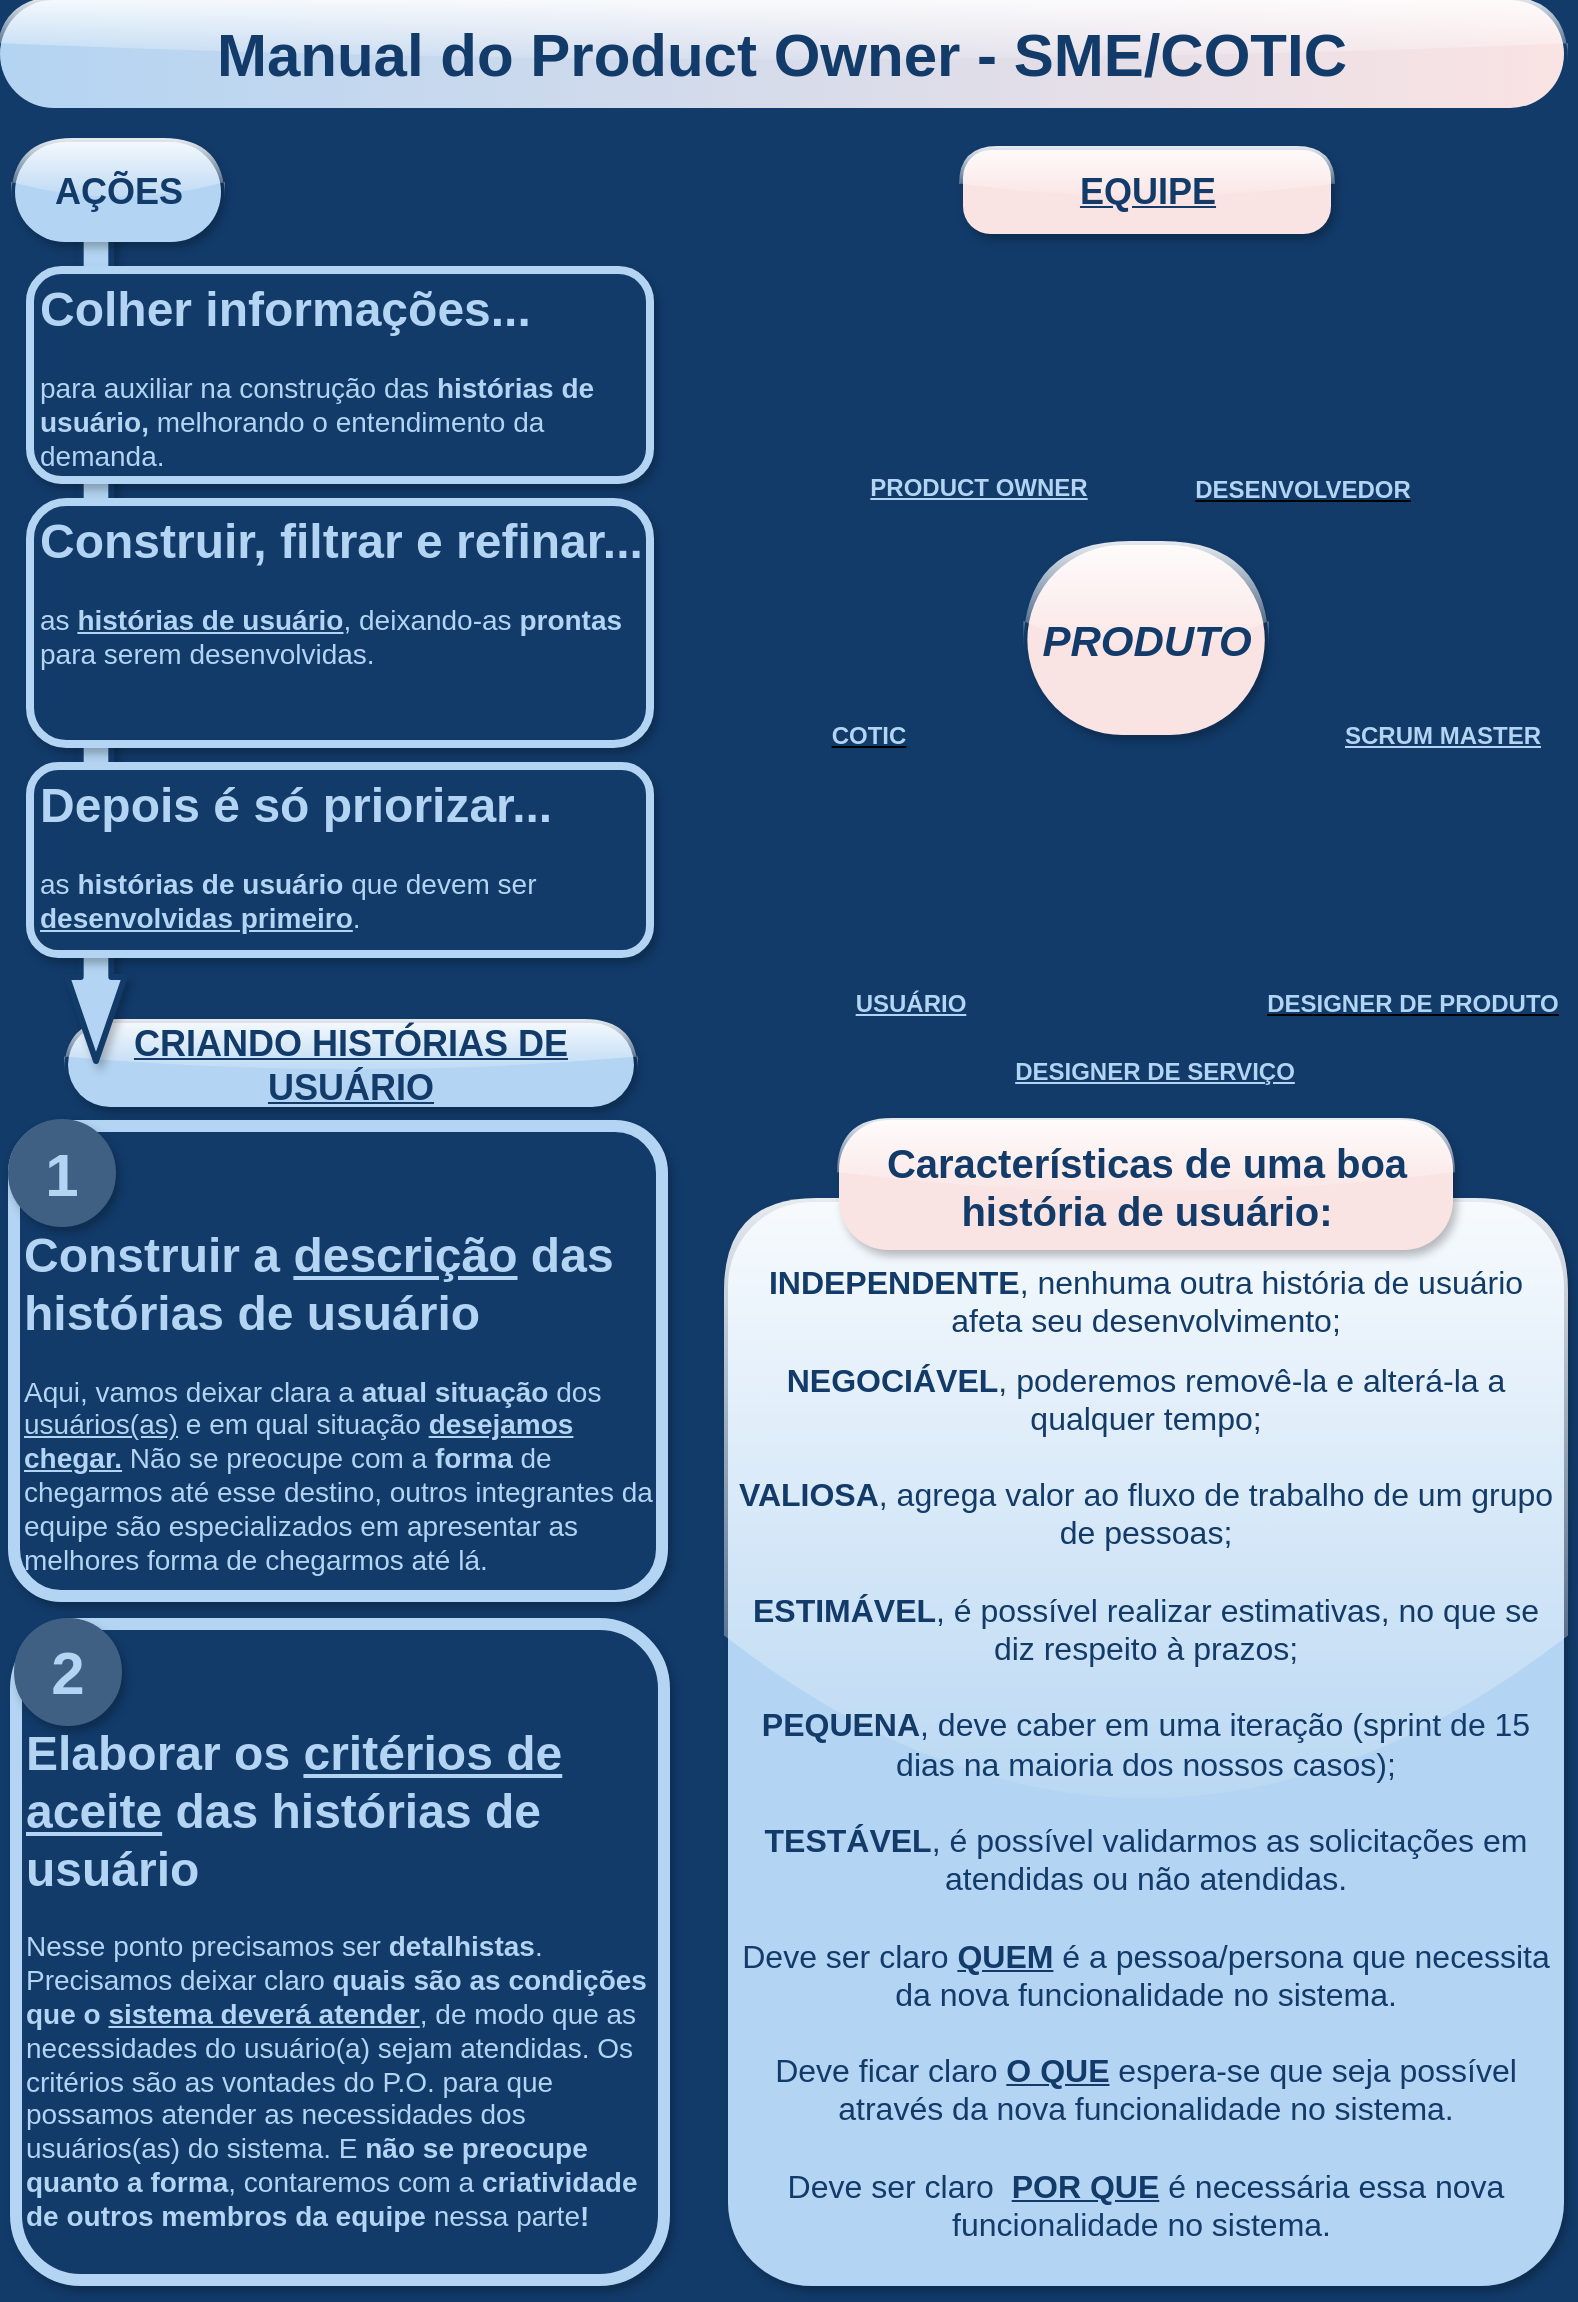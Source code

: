 <mxfile version="12.2.3" type="device" pages="1"><diagram id="JKY-wiaCKK-vyxLStYb8" name="Page-1"><mxGraphModel dx="2370" dy="1232" grid="0" gridSize="10" guides="1" tooltips="1" connect="1" arrows="1" fold="1" page="1" pageScale="1" pageWidth="827" pageHeight="1169" background="#123B6A" math="0" shadow="0"><root><mxCell id="0"/><mxCell id="1" parent="0"/><mxCell id="7E8-UjbcB-CwcvHx171b-8" value="&lt;font color=&quot;#123b6a&quot;&gt;&lt;span style=&quot;font-size: 18px&quot;&gt;&lt;b&gt;&lt;u&gt;CRIANDO HISTÓRIAS DE USUÁRIO&lt;/u&gt;&lt;/b&gt;&lt;/span&gt;&lt;/font&gt;" style="text;html=1;strokeColor=none;fillColor=#B3D4F2;align=center;verticalAlign=middle;whiteSpace=wrap;rounded=1;strokeWidth=4;perimeterSpacing=0;glass=1;shadow=1;comic=0;arcSize=50;" parent="1" vertex="1"><mxGeometry x="54" y="526.5" width="283" height="42" as="geometry"/></mxCell><mxCell id="7E8-UjbcB-CwcvHx171b-1" value="&lt;font style=&quot;font-size: 30px&quot; color=&quot;#123b6a&quot;&gt;&lt;b&gt;Manual do Product Owner - SME/COTIC&lt;/b&gt;&lt;/font&gt;" style="text;html=1;align=center;verticalAlign=middle;whiteSpace=wrap;rounded=1;fillColor=#FAE3E3;strokeColor=none;strokeWidth=4;glass=1;arcSize=50;gradientColor=#B3D4F2;gradientDirection=west;" parent="1" vertex="1"><mxGeometry x="20" y="15" width="782" height="54" as="geometry"/></mxCell><mxCell id="7E8-UjbcB-CwcvHx171b-6" value="" style="shape=flexArrow;endArrow=classic;html=1;fillColor=#B3D4F2;strokeColor=#123B6A;strokeWidth=3;width=13.333;endSize=13;comic=0;shadow=1;endWidth=10.556;" parent="1" edge="1"><mxGeometry width="50" height="50" relative="1" as="geometry"><mxPoint x="68" y="121" as="sourcePoint"/><mxPoint x="68" y="547" as="targetPoint"/></mxGeometry></mxCell><mxCell id="7E8-UjbcB-CwcvHx171b-3" value="&lt;h1&gt;&lt;font color=&quot;#b3d4f2&quot;&gt;Colher informações...&lt;/font&gt;&lt;/h1&gt;&lt;p style=&quot;font-size: 14px&quot;&gt;&lt;font color=&quot;#b3d4f2&quot; style=&quot;font-size: 14px&quot;&gt;para auxiliar na construção das &lt;b&gt;histórias de usuário, &lt;/b&gt;melhorando o entendimento da demanda.&lt;/font&gt;&lt;/p&gt;" style="text;html=1;strokeColor=#B3D4F2;fillColor=#123B6A;spacing=5;spacingTop=-20;whiteSpace=wrap;overflow=hidden;rounded=1;shadow=1;strokeWidth=4;glass=0;" parent="1" vertex="1"><mxGeometry x="35" y="150" width="310" height="105" as="geometry"/></mxCell><mxCell id="7E8-UjbcB-CwcvHx171b-4" value="&lt;h1&gt;&lt;font color=&quot;#b3d4f2&quot;&gt;Construir, filtrar e refinar...&lt;/font&gt;&lt;/h1&gt;&lt;p style=&quot;font-size: 14px&quot;&gt;&lt;font color=&quot;#b3d4f2&quot; style=&quot;font-size: 14px&quot;&gt;as &lt;b&gt;&lt;u&gt;histórias de usuário&lt;/u&gt;&lt;/b&gt;,&lt;b&gt;&amp;nbsp;&lt;/b&gt;deixando-as &lt;b&gt;prontas&lt;/b&gt; para serem desenvolvidas.&lt;/font&gt;&lt;/p&gt;" style="text;html=1;strokeColor=#B3D4F2;fillColor=#123B6A;spacing=5;spacingTop=-20;whiteSpace=wrap;overflow=hidden;rounded=1;shadow=1;strokeWidth=4;glass=0;" parent="1" vertex="1"><mxGeometry x="35" y="266" width="310" height="121" as="geometry"/></mxCell><mxCell id="7E8-UjbcB-CwcvHx171b-5" value="&lt;h1&gt;&lt;font color=&quot;#b3d4f2&quot;&gt;Depois é só priorizar...&lt;/font&gt;&lt;/h1&gt;&lt;p style=&quot;font-size: 14px&quot;&gt;&lt;font color=&quot;#b3d4f2&quot; style=&quot;font-size: 14px&quot;&gt;as &lt;b&gt;histórias de usuário&lt;/b&gt; que devem ser &lt;b&gt;&lt;u&gt;desenvolvidas primeiro&lt;/u&gt;&lt;/b&gt;.&lt;/font&gt;&lt;/p&gt;" style="text;html=1;strokeColor=#B3D4F2;fillColor=#123B6A;spacing=5;spacingTop=-20;whiteSpace=wrap;overflow=hidden;rounded=1;shadow=1;strokeWidth=4;glass=0;" parent="1" vertex="1"><mxGeometry x="35" y="398" width="310" height="94" as="geometry"/></mxCell><mxCell id="7E8-UjbcB-CwcvHx171b-2" value="&lt;font style=&quot;font-size: 18px&quot; color=&quot;#123b6a&quot;&gt;&lt;b&gt;AÇÕES&lt;/b&gt;&lt;/font&gt;" style="text;html=1;strokeColor=none;fillColor=#B3D4F2;align=center;verticalAlign=middle;whiteSpace=wrap;rounded=1;strokeWidth=4;perimeterSpacing=0;glass=1;shadow=1;comic=0;arcSize=50;" parent="1" vertex="1"><mxGeometry x="27.5" y="86" width="103" height="50" as="geometry"/></mxCell><mxCell id="7E8-UjbcB-CwcvHx171b-13" value="&lt;h1&gt;&lt;font color=&quot;#b3d4f2&quot;&gt;&lt;br&gt;&lt;/font&gt;&lt;/h1&gt;&lt;h1&gt;&lt;font color=&quot;#b3d4f2&quot;&gt;Construir a &lt;u&gt;descrição&lt;/u&gt; das histórias de usuário&lt;/font&gt;&lt;/h1&gt;&lt;p style=&quot;font-size: 14px&quot;&gt;&lt;font color=&quot;#b3d4f2&quot; style=&quot;font-size: 14px&quot;&gt;Aqui, vamos deixar clara a &lt;b&gt;atual situação&lt;/b&gt; dos &lt;u&gt;usuários(as)&lt;/u&gt; e em qual situação &lt;u&gt;&lt;b&gt;desejamos chegar.&lt;/b&gt;&lt;/u&gt; Não se preocupe com a &lt;b&gt;forma&lt;/b&gt; de chegarmos até esse destino, outros integrantes da equipe são especializados em apresentar as melhores forma de chegarmos até lá.&lt;/font&gt;&lt;/p&gt;" style="text;html=1;strokeColor=#B3D4F2;fillColor=#123B6A;spacing=5;spacingTop=-20;whiteSpace=wrap;overflow=hidden;rounded=1;shadow=1;strokeWidth=6;glass=0;arcSize=10;comic=0;collapsible=0;" parent="1" vertex="1"><mxGeometry x="27" y="578" width="324" height="235" as="geometry"/></mxCell><mxCell id="7E8-UjbcB-CwcvHx171b-16" value="&lt;h1&gt;&lt;font color=&quot;#b3d4f2&quot;&gt;&lt;br&gt;&lt;/font&gt;&lt;/h1&gt;&lt;h1&gt;&lt;font color=&quot;#b3d4f2&quot;&gt;Elaborar os&amp;nbsp;&lt;u&gt;critérios de aceite&lt;/u&gt;&amp;nbsp;das histórias de usuário&lt;/font&gt;&lt;/h1&gt;&lt;p style=&quot;font-size: 14px&quot;&gt;&lt;font color=&quot;#b3d4f2&quot; style=&quot;font-size: 14px&quot;&gt;Nesse ponto precisamos ser &lt;b&gt;detalhistas&lt;/b&gt;. Precisamos deixar claro&amp;nbsp;&lt;b&gt;quais são as condições que o &lt;u&gt;sistema deverá atender&lt;/u&gt;&lt;/b&gt;, de modo que as necessidades do usuário(a) sejam atendidas. Os critérios são as vontades do P.O. para que possamos atender as necessidades dos usuários(as) do sistema. E &lt;b&gt;não se preocupe quanto a forma&lt;/b&gt;, contaremos com a &lt;b&gt;criatividade de outros membros da equipe&lt;/b&gt; nessa parte&lt;b&gt;!&lt;/b&gt;&lt;/font&gt;&lt;/p&gt;" style="text;html=1;strokeColor=#B3D4F2;fillColor=#123B6A;spacing=5;spacingTop=-20;whiteSpace=wrap;overflow=hidden;rounded=1;shadow=1;strokeWidth=6;glass=0;arcSize=10;comic=0;collapsible=0;" parent="1" vertex="1"><mxGeometry x="28" y="827" width="324" height="328" as="geometry"/></mxCell><mxCell id="7E8-UjbcB-CwcvHx171b-18" value="&lt;b&gt;&lt;font style=&quot;font-size: 30px&quot; color=&quot;#b3d4f2&quot;&gt;1&lt;/font&gt;&lt;/b&gt;" style="ellipse;whiteSpace=wrap;html=1;aspect=fixed;rounded=1;shadow=1;glass=0;comic=0;strokeColor=#3F6083;strokeWidth=6;fillColor=#3F6083;" parent="1" vertex="1"><mxGeometry x="27" y="577.5" width="48" height="48" as="geometry"/></mxCell><mxCell id="7E8-UjbcB-CwcvHx171b-19" value="&lt;b&gt;&lt;font style=&quot;font-size: 30px&quot; color=&quot;#b3d4f2&quot;&gt;2&lt;/font&gt;&lt;/b&gt;" style="ellipse;whiteSpace=wrap;html=1;aspect=fixed;rounded=1;shadow=1;glass=0;comic=0;strokeColor=#3F6083;strokeWidth=6;fillColor=#3F6083;" parent="1" vertex="1"><mxGeometry x="30" y="827" width="48" height="48" as="geometry"/></mxCell><mxCell id="4FU0ySjmOqO9Q_p-P7nD-8" value="&lt;u style=&quot;font-size: 12px;&quot;&gt;&lt;b style=&quot;font-size: 12px;&quot;&gt;&lt;font color=&quot;#b3d4f2&quot; style=&quot;background-color: rgb(18, 59, 106); font-size: 12px;&quot;&gt;COTIC&lt;/font&gt;&lt;/b&gt;&lt;/u&gt;" style="shape=image;html=1;verticalAlign=top;verticalLabelPosition=bottom;labelBackgroundColor=#ffffff;imageAspect=0;aspect=fixed;image=https://cdn3.iconfinder.com/data/icons/business-avatar-1/512/10_avatar-128.png;glass=1;strokeColor=#217092;fillColor=#217092;fontSize=12;" parent="1" vertex="1"><mxGeometry x="398.5" y="259" width="110" height="110" as="geometry"/></mxCell><mxCell id="4FU0ySjmOqO9Q_p-P7nD-2" value="&lt;font color=&quot;#b3d4f2&quot; size=&quot;1&quot;&gt;&lt;u&gt;&lt;b style=&quot;font-size: 12px ; background-color: rgb(18 , 59 , 106)&quot;&gt;USUÁRIO&lt;/b&gt;&lt;/u&gt;&lt;/font&gt;" style="shape=image;html=1;verticalAlign=top;verticalLabelPosition=bottom;labelBackgroundColor=#ffffff;imageAspect=0;aspect=fixed;image=https://cdn3.iconfinder.com/data/icons/business-avatar-1/512/1_avatar-128.png" parent="1" vertex="1"><mxGeometry x="420" y="393" width="110" height="110" as="geometry"/></mxCell><mxCell id="4FU0ySjmOqO9Q_p-P7nD-9" value="&lt;font style=&quot;font-size: 12px; background-color: rgb(18, 59, 106);&quot; color=&quot;#b3d4f2&quot;&gt;&lt;b style=&quot;font-size: 12px;&quot;&gt;&lt;u style=&quot;font-size: 12px;&quot;&gt;DESIGNER DE SERVIÇO&lt;/u&gt;&lt;/b&gt;&lt;/font&gt;" style="shape=image;html=1;verticalAlign=top;verticalLabelPosition=bottom;labelBackgroundColor=#ffffff;imageAspect=0;aspect=fixed;image=https://cdn3.iconfinder.com/data/icons/business-avatar-1/512/5_avatar-128.png;glass=1;strokeColor=#217092;fillColor=#217092;fontSize=12;" parent="1" vertex="1"><mxGeometry x="542" y="427" width="110" height="110" as="geometry"/></mxCell><mxCell id="4FU0ySjmOqO9Q_p-P7nD-1" value="&lt;font color=&quot;#b3d4f2&quot; style=&quot;font-size: 12px;&quot;&gt;&lt;b style=&quot;font-size: 12px;&quot;&gt;&lt;font style=&quot;font-size: 12px; background-color: rgb(18, 59, 106);&quot;&gt;&lt;u style=&quot;font-size: 12px;&quot;&gt;PRODUCT OWNER&lt;/u&gt;&lt;/font&gt;&lt;/b&gt;&lt;br style=&quot;font-size: 12px;&quot;&gt;&lt;/font&gt;" style="shape=image;html=1;verticalAlign=top;verticalLabelPosition=bottom;labelBackgroundColor=#ffffff;imageAspect=0;aspect=fixed;image=https://cdn3.iconfinder.com/data/icons/business-avatar-1/512/4_avatar-128.png;fontSize=12;" parent="1" vertex="1"><mxGeometry x="453.5" y="135" width="110" height="110" as="geometry"/></mxCell><mxCell id="4FU0ySjmOqO9Q_p-P7nD-11" value="&lt;u style=&quot;font-size: 12px;&quot;&gt;&lt;b style=&quot;font-size: 12px;&quot;&gt;&lt;font color=&quot;#b3d4f2&quot; style=&quot;background-color: rgb(18, 59, 106); font-size: 12px;&quot;&gt;DESIGNER DE PRODUTO&lt;/font&gt;&lt;/b&gt;&lt;/u&gt;" style="shape=image;html=1;verticalAlign=top;verticalLabelPosition=bottom;labelBackgroundColor=#ffffff;imageAspect=0;aspect=fixed;image=https://cdn3.iconfinder.com/data/icons/business-avatar-1/512/12_avatar-128.png;glass=1;strokeColor=#217092;fillColor=#217092;fontSize=12;" parent="1" vertex="1"><mxGeometry x="671" y="393" width="110" height="110" as="geometry"/></mxCell><mxCell id="4FU0ySjmOqO9Q_p-P7nD-13" value="SCRUM MASTER" style="shape=image;verticalLabelPosition=bottom;labelBackgroundColor=#123B6A;verticalAlign=top;aspect=fixed;imageAspect=0;image=https://cdn3.iconfinder.com/data/icons/business-avatar-1/512/8_avatar-128.png;fontStyle=5;fontColor=#B3D4F2;fontSize=12;strokeWidth=1;html=1;" parent="1" vertex="1"><mxGeometry x="685.5" y="259" width="110" height="110" as="geometry"/></mxCell><mxCell id="4FU0ySjmOqO9Q_p-P7nD-3" value="&lt;font style=&quot;font-size: 18px&quot; color=&quot;#123b6a&quot;&gt;&lt;b&gt;&lt;u&gt;EQUIPE&lt;/u&gt;&lt;/b&gt;&lt;/font&gt;" style="text;html=1;strokeColor=none;fillColor=#FAE3E3;align=center;verticalAlign=middle;whiteSpace=wrap;rounded=1;strokeWidth=4;perimeterSpacing=0;glass=1;shadow=1;comic=0;arcSize=33;" parent="1" vertex="1"><mxGeometry x="501.5" y="90" width="184" height="42" as="geometry"/></mxCell><mxCell id="4FU0ySjmOqO9Q_p-P7nD-23" value="&lt;h1 style=&quot;font-size: 16px&quot;&gt;&lt;font style=&quot;font-size: 16px&quot;&gt;&lt;br&gt;&lt;/font&gt;&lt;/h1&gt;&lt;h1 style=&quot;font-size: 16px&quot;&gt;&lt;font style=&quot;font-size: 16px&quot;&gt;&lt;span style=&quot;color: rgb(18 , 59 , 106) ; line-height: 100%&quot;&gt;&lt;font style=&quot;line-height: 100% ; font-size: 16px&quot;&gt;INDEPENDENTE&lt;/font&gt;&lt;/span&gt;&lt;span style=&quot;color: rgb(18 , 59 , 106) ; font-weight: normal ; line-height: 100%&quot;&gt;, nenhuma outra história de usuário afeta seu desenvolvimento;&lt;/span&gt;&lt;br&gt;&lt;/font&gt;&lt;/h1&gt;&lt;div style=&quot;font-size: 16px&quot;&gt;&lt;font style=&quot;font-size: 16px&quot;&gt;&lt;b style=&quot;color: rgb(18 , 59 , 106)&quot;&gt;&lt;font style=&quot;line-height: 100% ; font-size: 16px&quot;&gt;NEGOCIÁVEL&lt;/font&gt;&lt;/b&gt;&lt;span style=&quot;color: rgb(18 , 59 , 106)&quot;&gt;, poderemos removê-la e alterá-la a qualquer tempo;&lt;/span&gt;&lt;br&gt;&lt;/font&gt;&lt;/div&gt;&lt;div style=&quot;font-size: 16px&quot;&gt;&lt;font color=&quot;#123b6a&quot; style=&quot;font-size: 16px&quot;&gt;&lt;br&gt;&lt;/font&gt;&lt;/div&gt;&lt;div style=&quot;font-size: 16px&quot;&gt;&lt;font color=&quot;#123b6a&quot; style=&quot;line-height: 100% ; font-size: 16px&quot;&gt;&lt;b&gt;&lt;font style=&quot;line-height: 100% ; font-size: 16px&quot;&gt;VALIOSA&lt;/font&gt;&lt;/b&gt;, agrega valor ao fluxo de trabalho de um grupo de pessoas;&lt;/font&gt;&lt;/div&gt;&lt;div style=&quot;font-size: 16px&quot;&gt;&lt;font color=&quot;#123b6a&quot; style=&quot;font-size: 16px&quot;&gt;&lt;br&gt;&lt;/font&gt;&lt;/div&gt;&lt;div style=&quot;font-size: 16px&quot;&gt;&lt;font color=&quot;#123b6a&quot; style=&quot;line-height: 100% ; font-size: 16px&quot;&gt;&lt;b&gt;&lt;font style=&quot;font-size: 16px&quot;&gt;ESTIMÁVEL&lt;/font&gt;&lt;/b&gt;, é possível realizar estimativas, no que se diz respeito à prazos;&lt;/font&gt;&lt;/div&gt;&lt;div style=&quot;font-size: 16px&quot;&gt;&lt;font color=&quot;#123b6a&quot; style=&quot;font-size: 16px&quot;&gt;&lt;br&gt;&lt;/font&gt;&lt;/div&gt;&lt;div style=&quot;font-size: 16px&quot;&gt;&lt;font color=&quot;#123b6a&quot; style=&quot;line-height: 100% ; font-size: 16px&quot;&gt;&lt;font style=&quot;font-size: 16px&quot;&gt;&lt;b&gt;PEQUENA&lt;/b&gt;&lt;/font&gt;, deve caber em uma iteração (sprint de 15 dias na maioria dos nossos casos);&lt;/font&gt;&lt;/div&gt;&lt;div style=&quot;font-size: 16px&quot;&gt;&lt;font color=&quot;#123b6a&quot; style=&quot;font-size: 16px&quot;&gt;&lt;br&gt;&lt;/font&gt;&lt;/div&gt;&lt;div style=&quot;font-size: 16px&quot;&gt;&lt;font color=&quot;#123b6a&quot; style=&quot;line-height: 100% ; font-size: 16px&quot;&gt;&lt;b&gt;&lt;font style=&quot;font-size: 16px&quot;&gt;TESTÁVEL&lt;/font&gt;&lt;/b&gt;, é possível validarmos as solicitações em atendidas ou não atendidas.&lt;/font&gt;&lt;/div&gt;&lt;div style=&quot;font-size: 16px&quot;&gt;&lt;font color=&quot;#123b6a&quot; style=&quot;line-height: 100% ; font-size: 16px&quot;&gt;&lt;br&gt;&lt;/font&gt;&lt;/div&gt;&lt;div style=&quot;font-size: 16px&quot;&gt;&lt;span style=&quot;color: rgb(18 , 59 , 106)&quot;&gt;Deve ser claro &lt;b&gt;&lt;u&gt;QUEM&lt;/u&gt;&lt;/b&gt; é a pessoa/persona que necessita da nova funcionalidade no sistema.&lt;/span&gt;&lt;br&gt;&lt;/div&gt;&lt;div style=&quot;font-size: 16px&quot;&gt;&lt;font color=&quot;#123b6a&quot; style=&quot;line-height: 100% ; font-size: 16px&quot;&gt;&lt;br&gt;&lt;/font&gt;&lt;/div&gt;&lt;div style=&quot;font-size: 16px&quot;&gt;&lt;span style=&quot;color: rgb(18 , 59 , 106)&quot;&gt;Deve ficar claro &lt;b&gt;&lt;u&gt;O QUE&lt;/u&gt;&lt;/b&gt; espera-se que seja possível através da nova funcionalidade no sistema.&lt;/span&gt;&lt;br&gt;&lt;/div&gt;&lt;div style=&quot;font-size: 16px&quot;&gt;&lt;span style=&quot;color: rgb(18 , 59 , 106)&quot;&gt;&lt;br&gt;&lt;/span&gt;&lt;/div&gt;&lt;div style=&quot;font-size: 16px&quot;&gt;&lt;font color=&quot;#123b6a&quot;&gt;Deve ser claro&amp;nbsp;&amp;nbsp;&lt;u&gt;&lt;b&gt;POR QUE&lt;/b&gt;&lt;/u&gt;&amp;nbsp;é necessária essa nova funcionalidade no sistema.&amp;nbsp;&lt;/font&gt;&lt;/div&gt;" style="text;html=1;strokeColor=none;fillColor=#B3D4F2;spacing=5;spacingTop=-20;whiteSpace=wrap;overflow=hidden;rounded=1;shadow=1;strokeWidth=4;glass=1;arcSize=10;comic=0;collapsible=0;rotation=0;align=center;" parent="1" vertex="1"><mxGeometry x="384" y="616" width="418" height="542" as="geometry"/></mxCell><mxCell id="HxEEivK4PqOZ3T5Ww_9B-2" value="&lt;h1 style=&quot;font-size: 20px&quot;&gt;&lt;font color=&quot;#123b6a&quot; style=&quot;line-height: 100%&quot;&gt;Características de uma&amp;nbsp;boa história&amp;nbsp;de usuário:&lt;/font&gt;&lt;/h1&gt;" style="text;html=1;strokeColor=none;fillColor=#FAE3E3;align=center;verticalAlign=middle;whiteSpace=wrap;rounded=1;strokeWidth=2;perimeterSpacing=0;glass=1;shadow=1;comic=0;arcSize=38;" parent="1" vertex="1"><mxGeometry x="439.5" y="575" width="307" height="65" as="geometry"/></mxCell><mxCell id="C0muOVgpf7pZ6HOY3gwm-1" value="&lt;b&gt;&lt;span&gt;&lt;font color=&quot;#b3d4f2&quot; style=&quot;background-color: rgb(18 , 59 , 106) ; font-size: 12px&quot;&gt;DESENVOLVEDOR&lt;/font&gt;&lt;/span&gt;&lt;/b&gt;" style="shape=image;html=1;verticalAlign=top;verticalLabelPosition=bottom;labelBackgroundColor=#ffffff;imageAspect=0;aspect=fixed;image=https://cdn3.iconfinder.com/data/icons/business-avatar-1/512/9_avatar-128.png;fillColor=#B3D4F2;fontStyle=4" parent="1" vertex="1"><mxGeometry x="616" y="136" width="110" height="110" as="geometry"/></mxCell><mxCell id="C0muOVgpf7pZ6HOY3gwm-8" value="" style="group;fillColor=none;" parent="1" vertex="1" connectable="0"><mxGeometry x="530" y="287.5" width="127" height="95" as="geometry"/></mxCell><mxCell id="C0muOVgpf7pZ6HOY3gwm-6" value="" style="text;html=1;strokeColor=none;fillColor=#FAE3E3;align=center;verticalAlign=middle;whiteSpace=wrap;rounded=1;strokeWidth=4;perimeterSpacing=0;glass=1;shadow=1;comic=0;arcSize=50;rotation=0;" parent="C0muOVgpf7pZ6HOY3gwm-8" vertex="1"><mxGeometry x="3.681" width="118.717" height="95" as="geometry"/></mxCell><mxCell id="C0muOVgpf7pZ6HOY3gwm-7" value="&lt;b&gt;&lt;font color=&quot;#123b6a&quot; size=&quot;1&quot;&gt;&lt;i style=&quot;font-size: 21px&quot;&gt;PRODUTO&lt;/i&gt;&lt;/font&gt;&lt;/b&gt;" style="text;html=1;strokeColor=none;fillColor=none;align=center;verticalAlign=middle;whiteSpace=wrap;rounded=0;shadow=1;fontSize=12;" parent="C0muOVgpf7pZ6HOY3gwm-8" vertex="1"><mxGeometry y="18.136" width="127" height="58.727" as="geometry"/></mxCell></root></mxGraphModel></diagram></mxfile>